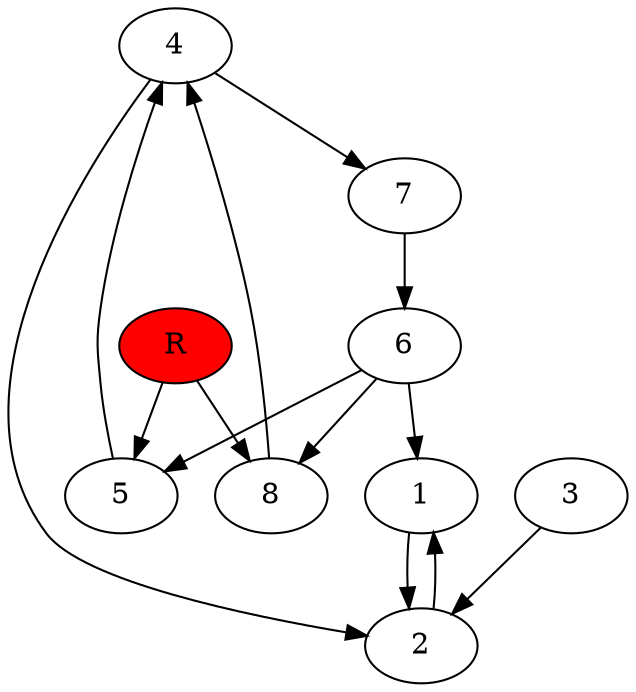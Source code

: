 digraph prb3067 {
	1
	2
	3
	4
	5
	6
	7
	8
	R [fillcolor="#ff0000" style=filled]
	1 -> 2
	2 -> 1
	3 -> 2
	4 -> 2
	4 -> 7
	5 -> 4
	6 -> 1
	6 -> 5
	6 -> 8
	7 -> 6
	8 -> 4
	R -> 5
	R -> 8
}
